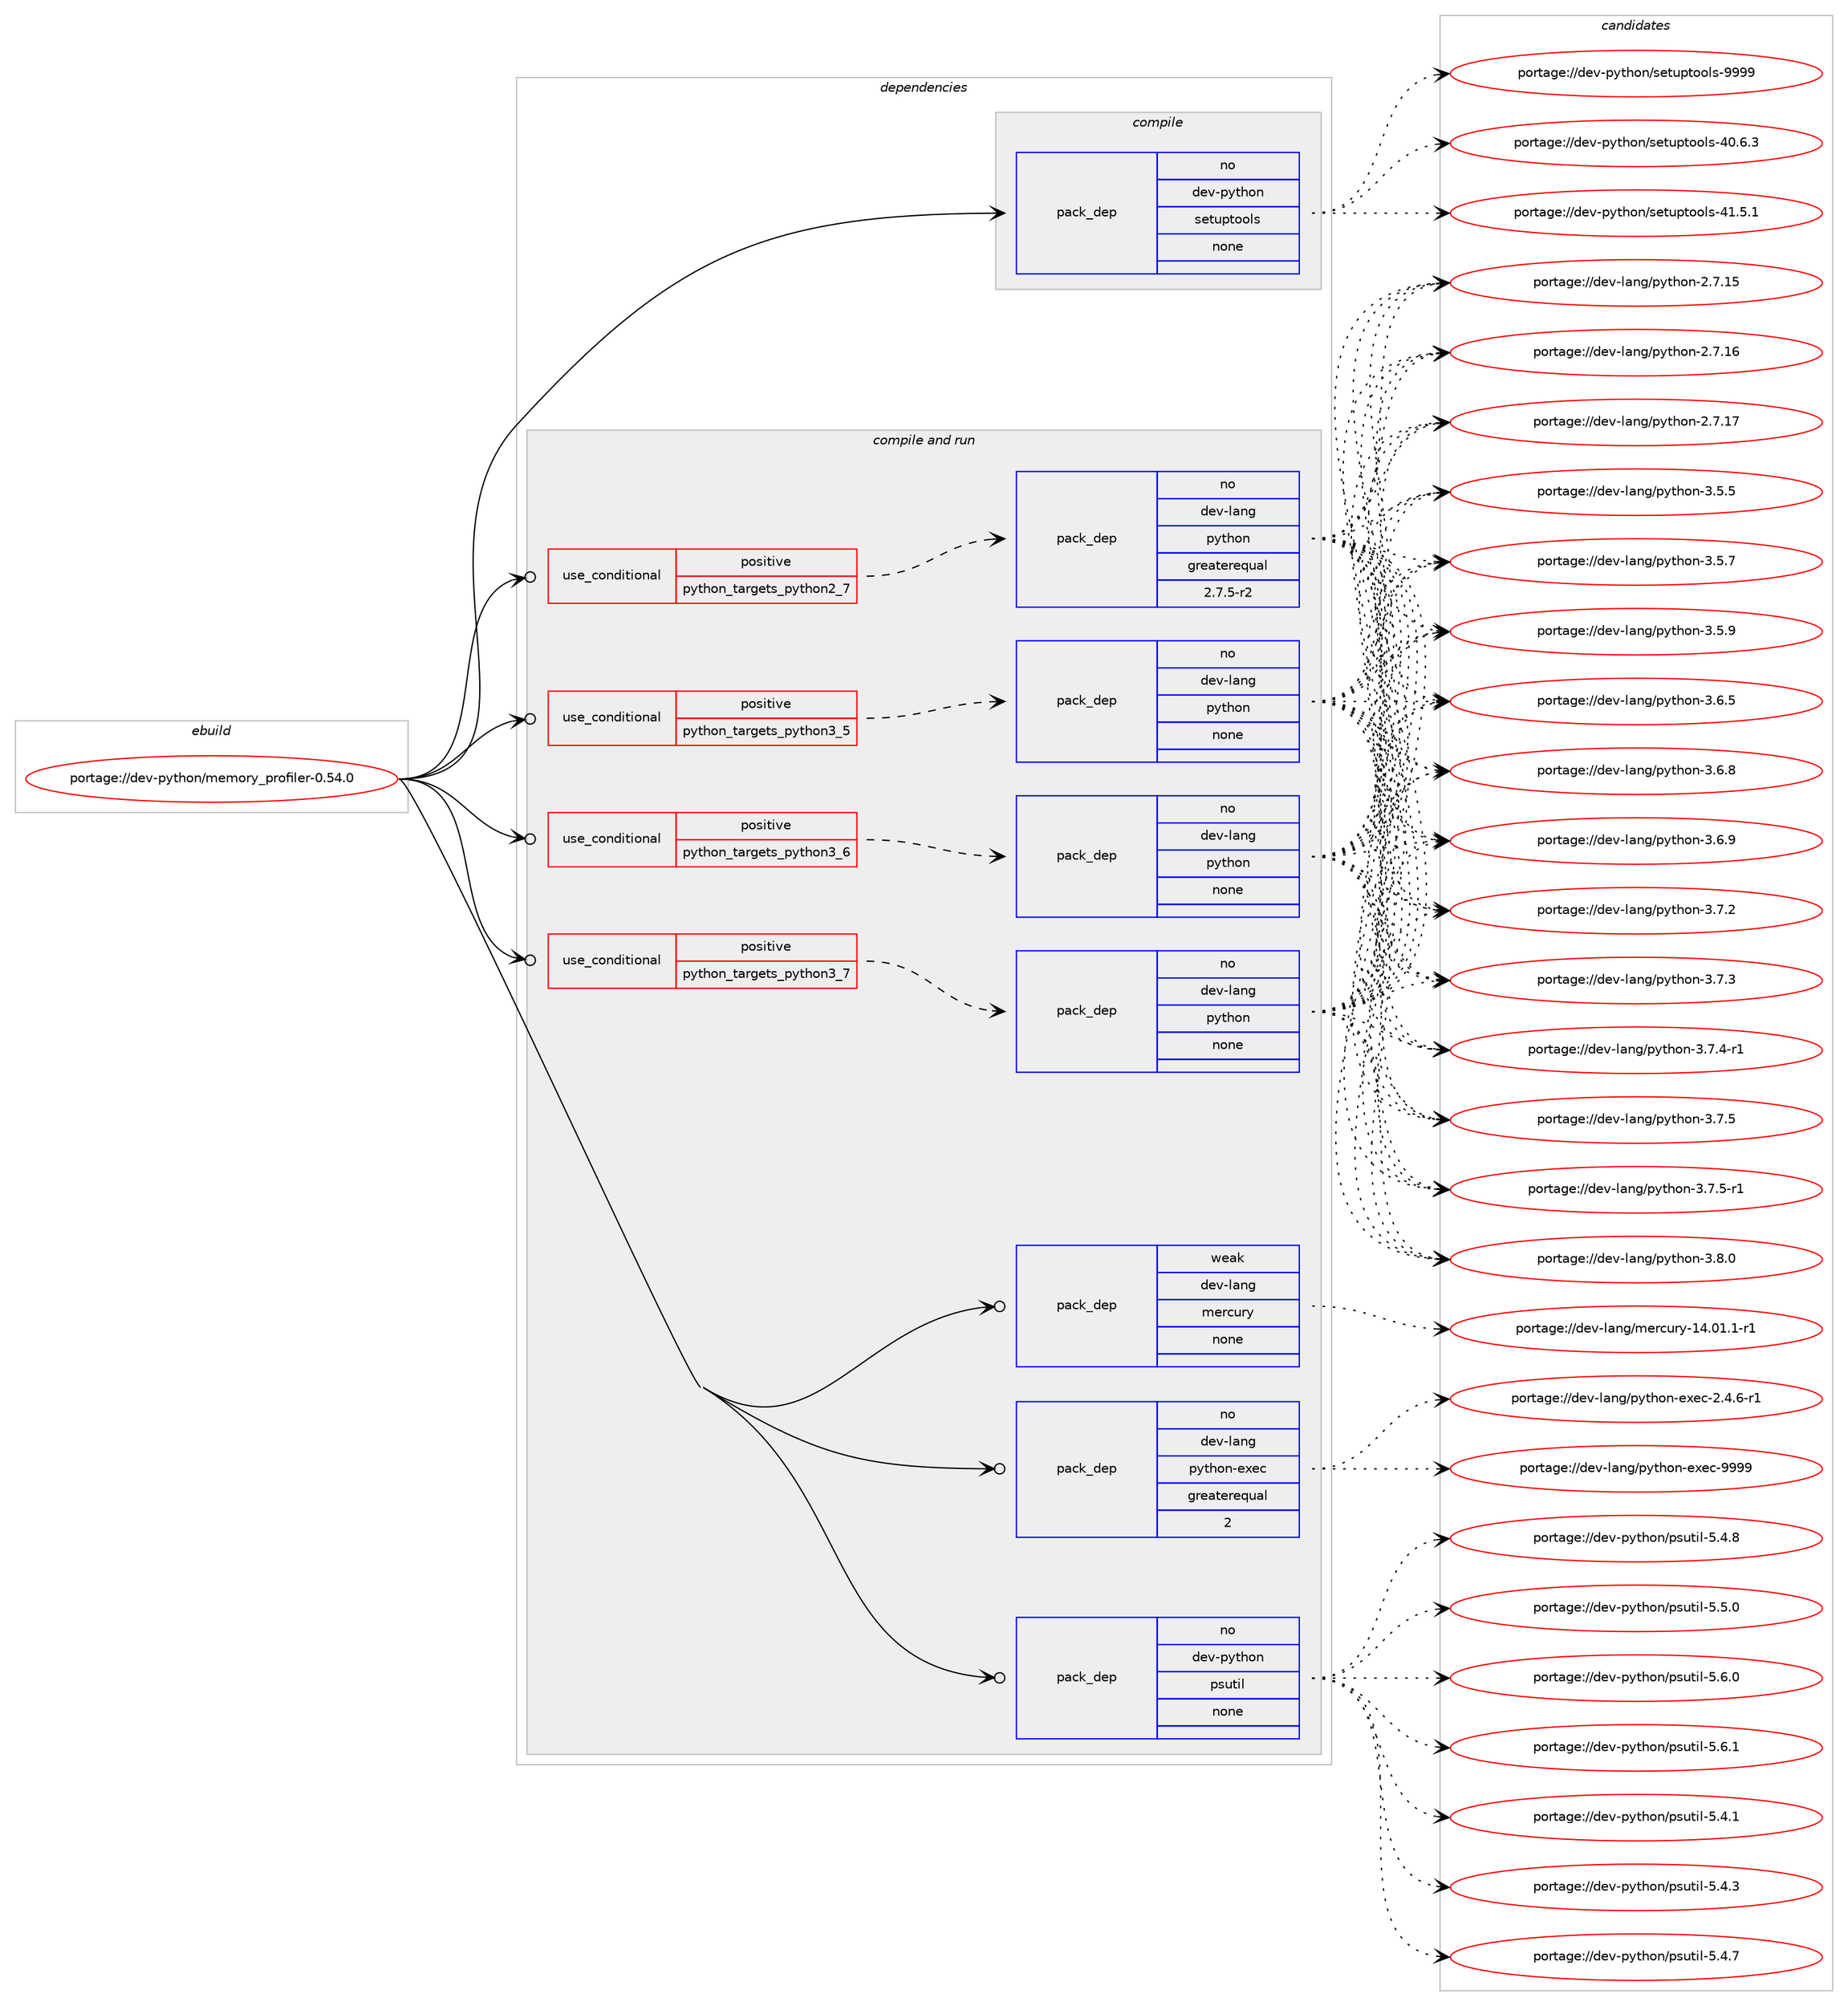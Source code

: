 digraph prolog {

# *************
# Graph options
# *************

newrank=true;
concentrate=true;
compound=true;
graph [rankdir=LR,fontname=Helvetica,fontsize=10,ranksep=1.5];#, ranksep=2.5, nodesep=0.2];
edge  [arrowhead=vee];
node  [fontname=Helvetica,fontsize=10];

# **********
# The ebuild
# **********

subgraph cluster_leftcol {
color=gray;
rank=same;
label=<<i>ebuild</i>>;
id [label="portage://dev-python/memory_profiler-0.54.0", color=red, width=4, href="../dev-python/memory_profiler-0.54.0.svg"];
}

# ****************
# The dependencies
# ****************

subgraph cluster_midcol {
color=gray;
label=<<i>dependencies</i>>;
subgraph cluster_compile {
fillcolor="#eeeeee";
style=filled;
label=<<i>compile</i>>;
subgraph pack114260 {
dependency149310 [label=<<TABLE BORDER="0" CELLBORDER="1" CELLSPACING="0" CELLPADDING="4" WIDTH="220"><TR><TD ROWSPAN="6" CELLPADDING="30">pack_dep</TD></TR><TR><TD WIDTH="110">no</TD></TR><TR><TD>dev-python</TD></TR><TR><TD>setuptools</TD></TR><TR><TD>none</TD></TR><TR><TD></TD></TR></TABLE>>, shape=none, color=blue];
}
id:e -> dependency149310:w [weight=20,style="solid",arrowhead="vee"];
}
subgraph cluster_compileandrun {
fillcolor="#eeeeee";
style=filled;
label=<<i>compile and run</i>>;
subgraph cond31724 {
dependency149311 [label=<<TABLE BORDER="0" CELLBORDER="1" CELLSPACING="0" CELLPADDING="4"><TR><TD ROWSPAN="3" CELLPADDING="10">use_conditional</TD></TR><TR><TD>positive</TD></TR><TR><TD>python_targets_python2_7</TD></TR></TABLE>>, shape=none, color=red];
subgraph pack114261 {
dependency149312 [label=<<TABLE BORDER="0" CELLBORDER="1" CELLSPACING="0" CELLPADDING="4" WIDTH="220"><TR><TD ROWSPAN="6" CELLPADDING="30">pack_dep</TD></TR><TR><TD WIDTH="110">no</TD></TR><TR><TD>dev-lang</TD></TR><TR><TD>python</TD></TR><TR><TD>greaterequal</TD></TR><TR><TD>2.7.5-r2</TD></TR></TABLE>>, shape=none, color=blue];
}
dependency149311:e -> dependency149312:w [weight=20,style="dashed",arrowhead="vee"];
}
id:e -> dependency149311:w [weight=20,style="solid",arrowhead="odotvee"];
subgraph cond31725 {
dependency149313 [label=<<TABLE BORDER="0" CELLBORDER="1" CELLSPACING="0" CELLPADDING="4"><TR><TD ROWSPAN="3" CELLPADDING="10">use_conditional</TD></TR><TR><TD>positive</TD></TR><TR><TD>python_targets_python3_5</TD></TR></TABLE>>, shape=none, color=red];
subgraph pack114262 {
dependency149314 [label=<<TABLE BORDER="0" CELLBORDER="1" CELLSPACING="0" CELLPADDING="4" WIDTH="220"><TR><TD ROWSPAN="6" CELLPADDING="30">pack_dep</TD></TR><TR><TD WIDTH="110">no</TD></TR><TR><TD>dev-lang</TD></TR><TR><TD>python</TD></TR><TR><TD>none</TD></TR><TR><TD></TD></TR></TABLE>>, shape=none, color=blue];
}
dependency149313:e -> dependency149314:w [weight=20,style="dashed",arrowhead="vee"];
}
id:e -> dependency149313:w [weight=20,style="solid",arrowhead="odotvee"];
subgraph cond31726 {
dependency149315 [label=<<TABLE BORDER="0" CELLBORDER="1" CELLSPACING="0" CELLPADDING="4"><TR><TD ROWSPAN="3" CELLPADDING="10">use_conditional</TD></TR><TR><TD>positive</TD></TR><TR><TD>python_targets_python3_6</TD></TR></TABLE>>, shape=none, color=red];
subgraph pack114263 {
dependency149316 [label=<<TABLE BORDER="0" CELLBORDER="1" CELLSPACING="0" CELLPADDING="4" WIDTH="220"><TR><TD ROWSPAN="6" CELLPADDING="30">pack_dep</TD></TR><TR><TD WIDTH="110">no</TD></TR><TR><TD>dev-lang</TD></TR><TR><TD>python</TD></TR><TR><TD>none</TD></TR><TR><TD></TD></TR></TABLE>>, shape=none, color=blue];
}
dependency149315:e -> dependency149316:w [weight=20,style="dashed",arrowhead="vee"];
}
id:e -> dependency149315:w [weight=20,style="solid",arrowhead="odotvee"];
subgraph cond31727 {
dependency149317 [label=<<TABLE BORDER="0" CELLBORDER="1" CELLSPACING="0" CELLPADDING="4"><TR><TD ROWSPAN="3" CELLPADDING="10">use_conditional</TD></TR><TR><TD>positive</TD></TR><TR><TD>python_targets_python3_7</TD></TR></TABLE>>, shape=none, color=red];
subgraph pack114264 {
dependency149318 [label=<<TABLE BORDER="0" CELLBORDER="1" CELLSPACING="0" CELLPADDING="4" WIDTH="220"><TR><TD ROWSPAN="6" CELLPADDING="30">pack_dep</TD></TR><TR><TD WIDTH="110">no</TD></TR><TR><TD>dev-lang</TD></TR><TR><TD>python</TD></TR><TR><TD>none</TD></TR><TR><TD></TD></TR></TABLE>>, shape=none, color=blue];
}
dependency149317:e -> dependency149318:w [weight=20,style="dashed",arrowhead="vee"];
}
id:e -> dependency149317:w [weight=20,style="solid",arrowhead="odotvee"];
subgraph pack114265 {
dependency149319 [label=<<TABLE BORDER="0" CELLBORDER="1" CELLSPACING="0" CELLPADDING="4" WIDTH="220"><TR><TD ROWSPAN="6" CELLPADDING="30">pack_dep</TD></TR><TR><TD WIDTH="110">no</TD></TR><TR><TD>dev-lang</TD></TR><TR><TD>python-exec</TD></TR><TR><TD>greaterequal</TD></TR><TR><TD>2</TD></TR></TABLE>>, shape=none, color=blue];
}
id:e -> dependency149319:w [weight=20,style="solid",arrowhead="odotvee"];
subgraph pack114266 {
dependency149320 [label=<<TABLE BORDER="0" CELLBORDER="1" CELLSPACING="0" CELLPADDING="4" WIDTH="220"><TR><TD ROWSPAN="6" CELLPADDING="30">pack_dep</TD></TR><TR><TD WIDTH="110">no</TD></TR><TR><TD>dev-python</TD></TR><TR><TD>psutil</TD></TR><TR><TD>none</TD></TR><TR><TD></TD></TR></TABLE>>, shape=none, color=blue];
}
id:e -> dependency149320:w [weight=20,style="solid",arrowhead="odotvee"];
subgraph pack114267 {
dependency149321 [label=<<TABLE BORDER="0" CELLBORDER="1" CELLSPACING="0" CELLPADDING="4" WIDTH="220"><TR><TD ROWSPAN="6" CELLPADDING="30">pack_dep</TD></TR><TR><TD WIDTH="110">weak</TD></TR><TR><TD>dev-lang</TD></TR><TR><TD>mercury</TD></TR><TR><TD>none</TD></TR><TR><TD></TD></TR></TABLE>>, shape=none, color=blue];
}
id:e -> dependency149321:w [weight=20,style="solid",arrowhead="odotvee"];
}
subgraph cluster_run {
fillcolor="#eeeeee";
style=filled;
label=<<i>run</i>>;
}
}

# **************
# The candidates
# **************

subgraph cluster_choices {
rank=same;
color=gray;
label=<<i>candidates</i>>;

subgraph choice114260 {
color=black;
nodesep=1;
choiceportage100101118451121211161041111104711510111611711211611111110811545524846544651 [label="portage://dev-python/setuptools-40.6.3", color=red, width=4,href="../dev-python/setuptools-40.6.3.svg"];
choiceportage100101118451121211161041111104711510111611711211611111110811545524946534649 [label="portage://dev-python/setuptools-41.5.1", color=red, width=4,href="../dev-python/setuptools-41.5.1.svg"];
choiceportage10010111845112121116104111110471151011161171121161111111081154557575757 [label="portage://dev-python/setuptools-9999", color=red, width=4,href="../dev-python/setuptools-9999.svg"];
dependency149310:e -> choiceportage100101118451121211161041111104711510111611711211611111110811545524846544651:w [style=dotted,weight="100"];
dependency149310:e -> choiceportage100101118451121211161041111104711510111611711211611111110811545524946534649:w [style=dotted,weight="100"];
dependency149310:e -> choiceportage10010111845112121116104111110471151011161171121161111111081154557575757:w [style=dotted,weight="100"];
}
subgraph choice114261 {
color=black;
nodesep=1;
choiceportage10010111845108971101034711212111610411111045504655464953 [label="portage://dev-lang/python-2.7.15", color=red, width=4,href="../dev-lang/python-2.7.15.svg"];
choiceportage10010111845108971101034711212111610411111045504655464954 [label="portage://dev-lang/python-2.7.16", color=red, width=4,href="../dev-lang/python-2.7.16.svg"];
choiceportage10010111845108971101034711212111610411111045504655464955 [label="portage://dev-lang/python-2.7.17", color=red, width=4,href="../dev-lang/python-2.7.17.svg"];
choiceportage100101118451089711010347112121116104111110455146534653 [label="portage://dev-lang/python-3.5.5", color=red, width=4,href="../dev-lang/python-3.5.5.svg"];
choiceportage100101118451089711010347112121116104111110455146534655 [label="portage://dev-lang/python-3.5.7", color=red, width=4,href="../dev-lang/python-3.5.7.svg"];
choiceportage100101118451089711010347112121116104111110455146534657 [label="portage://dev-lang/python-3.5.9", color=red, width=4,href="../dev-lang/python-3.5.9.svg"];
choiceportage100101118451089711010347112121116104111110455146544653 [label="portage://dev-lang/python-3.6.5", color=red, width=4,href="../dev-lang/python-3.6.5.svg"];
choiceportage100101118451089711010347112121116104111110455146544656 [label="portage://dev-lang/python-3.6.8", color=red, width=4,href="../dev-lang/python-3.6.8.svg"];
choiceportage100101118451089711010347112121116104111110455146544657 [label="portage://dev-lang/python-3.6.9", color=red, width=4,href="../dev-lang/python-3.6.9.svg"];
choiceportage100101118451089711010347112121116104111110455146554650 [label="portage://dev-lang/python-3.7.2", color=red, width=4,href="../dev-lang/python-3.7.2.svg"];
choiceportage100101118451089711010347112121116104111110455146554651 [label="portage://dev-lang/python-3.7.3", color=red, width=4,href="../dev-lang/python-3.7.3.svg"];
choiceportage1001011184510897110103471121211161041111104551465546524511449 [label="portage://dev-lang/python-3.7.4-r1", color=red, width=4,href="../dev-lang/python-3.7.4-r1.svg"];
choiceportage100101118451089711010347112121116104111110455146554653 [label="portage://dev-lang/python-3.7.5", color=red, width=4,href="../dev-lang/python-3.7.5.svg"];
choiceportage1001011184510897110103471121211161041111104551465546534511449 [label="portage://dev-lang/python-3.7.5-r1", color=red, width=4,href="../dev-lang/python-3.7.5-r1.svg"];
choiceportage100101118451089711010347112121116104111110455146564648 [label="portage://dev-lang/python-3.8.0", color=red, width=4,href="../dev-lang/python-3.8.0.svg"];
dependency149312:e -> choiceportage10010111845108971101034711212111610411111045504655464953:w [style=dotted,weight="100"];
dependency149312:e -> choiceportage10010111845108971101034711212111610411111045504655464954:w [style=dotted,weight="100"];
dependency149312:e -> choiceportage10010111845108971101034711212111610411111045504655464955:w [style=dotted,weight="100"];
dependency149312:e -> choiceportage100101118451089711010347112121116104111110455146534653:w [style=dotted,weight="100"];
dependency149312:e -> choiceportage100101118451089711010347112121116104111110455146534655:w [style=dotted,weight="100"];
dependency149312:e -> choiceportage100101118451089711010347112121116104111110455146534657:w [style=dotted,weight="100"];
dependency149312:e -> choiceportage100101118451089711010347112121116104111110455146544653:w [style=dotted,weight="100"];
dependency149312:e -> choiceportage100101118451089711010347112121116104111110455146544656:w [style=dotted,weight="100"];
dependency149312:e -> choiceportage100101118451089711010347112121116104111110455146544657:w [style=dotted,weight="100"];
dependency149312:e -> choiceportage100101118451089711010347112121116104111110455146554650:w [style=dotted,weight="100"];
dependency149312:e -> choiceportage100101118451089711010347112121116104111110455146554651:w [style=dotted,weight="100"];
dependency149312:e -> choiceportage1001011184510897110103471121211161041111104551465546524511449:w [style=dotted,weight="100"];
dependency149312:e -> choiceportage100101118451089711010347112121116104111110455146554653:w [style=dotted,weight="100"];
dependency149312:e -> choiceportage1001011184510897110103471121211161041111104551465546534511449:w [style=dotted,weight="100"];
dependency149312:e -> choiceportage100101118451089711010347112121116104111110455146564648:w [style=dotted,weight="100"];
}
subgraph choice114262 {
color=black;
nodesep=1;
choiceportage10010111845108971101034711212111610411111045504655464953 [label="portage://dev-lang/python-2.7.15", color=red, width=4,href="../dev-lang/python-2.7.15.svg"];
choiceportage10010111845108971101034711212111610411111045504655464954 [label="portage://dev-lang/python-2.7.16", color=red, width=4,href="../dev-lang/python-2.7.16.svg"];
choiceportage10010111845108971101034711212111610411111045504655464955 [label="portage://dev-lang/python-2.7.17", color=red, width=4,href="../dev-lang/python-2.7.17.svg"];
choiceportage100101118451089711010347112121116104111110455146534653 [label="portage://dev-lang/python-3.5.5", color=red, width=4,href="../dev-lang/python-3.5.5.svg"];
choiceportage100101118451089711010347112121116104111110455146534655 [label="portage://dev-lang/python-3.5.7", color=red, width=4,href="../dev-lang/python-3.5.7.svg"];
choiceportage100101118451089711010347112121116104111110455146534657 [label="portage://dev-lang/python-3.5.9", color=red, width=4,href="../dev-lang/python-3.5.9.svg"];
choiceportage100101118451089711010347112121116104111110455146544653 [label="portage://dev-lang/python-3.6.5", color=red, width=4,href="../dev-lang/python-3.6.5.svg"];
choiceportage100101118451089711010347112121116104111110455146544656 [label="portage://dev-lang/python-3.6.8", color=red, width=4,href="../dev-lang/python-3.6.8.svg"];
choiceportage100101118451089711010347112121116104111110455146544657 [label="portage://dev-lang/python-3.6.9", color=red, width=4,href="../dev-lang/python-3.6.9.svg"];
choiceportage100101118451089711010347112121116104111110455146554650 [label="portage://dev-lang/python-3.7.2", color=red, width=4,href="../dev-lang/python-3.7.2.svg"];
choiceportage100101118451089711010347112121116104111110455146554651 [label="portage://dev-lang/python-3.7.3", color=red, width=4,href="../dev-lang/python-3.7.3.svg"];
choiceportage1001011184510897110103471121211161041111104551465546524511449 [label="portage://dev-lang/python-3.7.4-r1", color=red, width=4,href="../dev-lang/python-3.7.4-r1.svg"];
choiceportage100101118451089711010347112121116104111110455146554653 [label="portage://dev-lang/python-3.7.5", color=red, width=4,href="../dev-lang/python-3.7.5.svg"];
choiceportage1001011184510897110103471121211161041111104551465546534511449 [label="portage://dev-lang/python-3.7.5-r1", color=red, width=4,href="../dev-lang/python-3.7.5-r1.svg"];
choiceportage100101118451089711010347112121116104111110455146564648 [label="portage://dev-lang/python-3.8.0", color=red, width=4,href="../dev-lang/python-3.8.0.svg"];
dependency149314:e -> choiceportage10010111845108971101034711212111610411111045504655464953:w [style=dotted,weight="100"];
dependency149314:e -> choiceportage10010111845108971101034711212111610411111045504655464954:w [style=dotted,weight="100"];
dependency149314:e -> choiceportage10010111845108971101034711212111610411111045504655464955:w [style=dotted,weight="100"];
dependency149314:e -> choiceportage100101118451089711010347112121116104111110455146534653:w [style=dotted,weight="100"];
dependency149314:e -> choiceportage100101118451089711010347112121116104111110455146534655:w [style=dotted,weight="100"];
dependency149314:e -> choiceportage100101118451089711010347112121116104111110455146534657:w [style=dotted,weight="100"];
dependency149314:e -> choiceportage100101118451089711010347112121116104111110455146544653:w [style=dotted,weight="100"];
dependency149314:e -> choiceportage100101118451089711010347112121116104111110455146544656:w [style=dotted,weight="100"];
dependency149314:e -> choiceportage100101118451089711010347112121116104111110455146544657:w [style=dotted,weight="100"];
dependency149314:e -> choiceportage100101118451089711010347112121116104111110455146554650:w [style=dotted,weight="100"];
dependency149314:e -> choiceportage100101118451089711010347112121116104111110455146554651:w [style=dotted,weight="100"];
dependency149314:e -> choiceportage1001011184510897110103471121211161041111104551465546524511449:w [style=dotted,weight="100"];
dependency149314:e -> choiceportage100101118451089711010347112121116104111110455146554653:w [style=dotted,weight="100"];
dependency149314:e -> choiceportage1001011184510897110103471121211161041111104551465546534511449:w [style=dotted,weight="100"];
dependency149314:e -> choiceportage100101118451089711010347112121116104111110455146564648:w [style=dotted,weight="100"];
}
subgraph choice114263 {
color=black;
nodesep=1;
choiceportage10010111845108971101034711212111610411111045504655464953 [label="portage://dev-lang/python-2.7.15", color=red, width=4,href="../dev-lang/python-2.7.15.svg"];
choiceportage10010111845108971101034711212111610411111045504655464954 [label="portage://dev-lang/python-2.7.16", color=red, width=4,href="../dev-lang/python-2.7.16.svg"];
choiceportage10010111845108971101034711212111610411111045504655464955 [label="portage://dev-lang/python-2.7.17", color=red, width=4,href="../dev-lang/python-2.7.17.svg"];
choiceportage100101118451089711010347112121116104111110455146534653 [label="portage://dev-lang/python-3.5.5", color=red, width=4,href="../dev-lang/python-3.5.5.svg"];
choiceportage100101118451089711010347112121116104111110455146534655 [label="portage://dev-lang/python-3.5.7", color=red, width=4,href="../dev-lang/python-3.5.7.svg"];
choiceportage100101118451089711010347112121116104111110455146534657 [label="portage://dev-lang/python-3.5.9", color=red, width=4,href="../dev-lang/python-3.5.9.svg"];
choiceportage100101118451089711010347112121116104111110455146544653 [label="portage://dev-lang/python-3.6.5", color=red, width=4,href="../dev-lang/python-3.6.5.svg"];
choiceportage100101118451089711010347112121116104111110455146544656 [label="portage://dev-lang/python-3.6.8", color=red, width=4,href="../dev-lang/python-3.6.8.svg"];
choiceportage100101118451089711010347112121116104111110455146544657 [label="portage://dev-lang/python-3.6.9", color=red, width=4,href="../dev-lang/python-3.6.9.svg"];
choiceportage100101118451089711010347112121116104111110455146554650 [label="portage://dev-lang/python-3.7.2", color=red, width=4,href="../dev-lang/python-3.7.2.svg"];
choiceportage100101118451089711010347112121116104111110455146554651 [label="portage://dev-lang/python-3.7.3", color=red, width=4,href="../dev-lang/python-3.7.3.svg"];
choiceportage1001011184510897110103471121211161041111104551465546524511449 [label="portage://dev-lang/python-3.7.4-r1", color=red, width=4,href="../dev-lang/python-3.7.4-r1.svg"];
choiceportage100101118451089711010347112121116104111110455146554653 [label="portage://dev-lang/python-3.7.5", color=red, width=4,href="../dev-lang/python-3.7.5.svg"];
choiceportage1001011184510897110103471121211161041111104551465546534511449 [label="portage://dev-lang/python-3.7.5-r1", color=red, width=4,href="../dev-lang/python-3.7.5-r1.svg"];
choiceportage100101118451089711010347112121116104111110455146564648 [label="portage://dev-lang/python-3.8.0", color=red, width=4,href="../dev-lang/python-3.8.0.svg"];
dependency149316:e -> choiceportage10010111845108971101034711212111610411111045504655464953:w [style=dotted,weight="100"];
dependency149316:e -> choiceportage10010111845108971101034711212111610411111045504655464954:w [style=dotted,weight="100"];
dependency149316:e -> choiceportage10010111845108971101034711212111610411111045504655464955:w [style=dotted,weight="100"];
dependency149316:e -> choiceportage100101118451089711010347112121116104111110455146534653:w [style=dotted,weight="100"];
dependency149316:e -> choiceportage100101118451089711010347112121116104111110455146534655:w [style=dotted,weight="100"];
dependency149316:e -> choiceportage100101118451089711010347112121116104111110455146534657:w [style=dotted,weight="100"];
dependency149316:e -> choiceportage100101118451089711010347112121116104111110455146544653:w [style=dotted,weight="100"];
dependency149316:e -> choiceportage100101118451089711010347112121116104111110455146544656:w [style=dotted,weight="100"];
dependency149316:e -> choiceportage100101118451089711010347112121116104111110455146544657:w [style=dotted,weight="100"];
dependency149316:e -> choiceportage100101118451089711010347112121116104111110455146554650:w [style=dotted,weight="100"];
dependency149316:e -> choiceportage100101118451089711010347112121116104111110455146554651:w [style=dotted,weight="100"];
dependency149316:e -> choiceportage1001011184510897110103471121211161041111104551465546524511449:w [style=dotted,weight="100"];
dependency149316:e -> choiceportage100101118451089711010347112121116104111110455146554653:w [style=dotted,weight="100"];
dependency149316:e -> choiceportage1001011184510897110103471121211161041111104551465546534511449:w [style=dotted,weight="100"];
dependency149316:e -> choiceportage100101118451089711010347112121116104111110455146564648:w [style=dotted,weight="100"];
}
subgraph choice114264 {
color=black;
nodesep=1;
choiceportage10010111845108971101034711212111610411111045504655464953 [label="portage://dev-lang/python-2.7.15", color=red, width=4,href="../dev-lang/python-2.7.15.svg"];
choiceportage10010111845108971101034711212111610411111045504655464954 [label="portage://dev-lang/python-2.7.16", color=red, width=4,href="../dev-lang/python-2.7.16.svg"];
choiceportage10010111845108971101034711212111610411111045504655464955 [label="portage://dev-lang/python-2.7.17", color=red, width=4,href="../dev-lang/python-2.7.17.svg"];
choiceportage100101118451089711010347112121116104111110455146534653 [label="portage://dev-lang/python-3.5.5", color=red, width=4,href="../dev-lang/python-3.5.5.svg"];
choiceportage100101118451089711010347112121116104111110455146534655 [label="portage://dev-lang/python-3.5.7", color=red, width=4,href="../dev-lang/python-3.5.7.svg"];
choiceportage100101118451089711010347112121116104111110455146534657 [label="portage://dev-lang/python-3.5.9", color=red, width=4,href="../dev-lang/python-3.5.9.svg"];
choiceportage100101118451089711010347112121116104111110455146544653 [label="portage://dev-lang/python-3.6.5", color=red, width=4,href="../dev-lang/python-3.6.5.svg"];
choiceportage100101118451089711010347112121116104111110455146544656 [label="portage://dev-lang/python-3.6.8", color=red, width=4,href="../dev-lang/python-3.6.8.svg"];
choiceportage100101118451089711010347112121116104111110455146544657 [label="portage://dev-lang/python-3.6.9", color=red, width=4,href="../dev-lang/python-3.6.9.svg"];
choiceportage100101118451089711010347112121116104111110455146554650 [label="portage://dev-lang/python-3.7.2", color=red, width=4,href="../dev-lang/python-3.7.2.svg"];
choiceportage100101118451089711010347112121116104111110455146554651 [label="portage://dev-lang/python-3.7.3", color=red, width=4,href="../dev-lang/python-3.7.3.svg"];
choiceportage1001011184510897110103471121211161041111104551465546524511449 [label="portage://dev-lang/python-3.7.4-r1", color=red, width=4,href="../dev-lang/python-3.7.4-r1.svg"];
choiceportage100101118451089711010347112121116104111110455146554653 [label="portage://dev-lang/python-3.7.5", color=red, width=4,href="../dev-lang/python-3.7.5.svg"];
choiceportage1001011184510897110103471121211161041111104551465546534511449 [label="portage://dev-lang/python-3.7.5-r1", color=red, width=4,href="../dev-lang/python-3.7.5-r1.svg"];
choiceportage100101118451089711010347112121116104111110455146564648 [label="portage://dev-lang/python-3.8.0", color=red, width=4,href="../dev-lang/python-3.8.0.svg"];
dependency149318:e -> choiceportage10010111845108971101034711212111610411111045504655464953:w [style=dotted,weight="100"];
dependency149318:e -> choiceportage10010111845108971101034711212111610411111045504655464954:w [style=dotted,weight="100"];
dependency149318:e -> choiceportage10010111845108971101034711212111610411111045504655464955:w [style=dotted,weight="100"];
dependency149318:e -> choiceportage100101118451089711010347112121116104111110455146534653:w [style=dotted,weight="100"];
dependency149318:e -> choiceportage100101118451089711010347112121116104111110455146534655:w [style=dotted,weight="100"];
dependency149318:e -> choiceportage100101118451089711010347112121116104111110455146534657:w [style=dotted,weight="100"];
dependency149318:e -> choiceportage100101118451089711010347112121116104111110455146544653:w [style=dotted,weight="100"];
dependency149318:e -> choiceportage100101118451089711010347112121116104111110455146544656:w [style=dotted,weight="100"];
dependency149318:e -> choiceportage100101118451089711010347112121116104111110455146544657:w [style=dotted,weight="100"];
dependency149318:e -> choiceportage100101118451089711010347112121116104111110455146554650:w [style=dotted,weight="100"];
dependency149318:e -> choiceportage100101118451089711010347112121116104111110455146554651:w [style=dotted,weight="100"];
dependency149318:e -> choiceportage1001011184510897110103471121211161041111104551465546524511449:w [style=dotted,weight="100"];
dependency149318:e -> choiceportage100101118451089711010347112121116104111110455146554653:w [style=dotted,weight="100"];
dependency149318:e -> choiceportage1001011184510897110103471121211161041111104551465546534511449:w [style=dotted,weight="100"];
dependency149318:e -> choiceportage100101118451089711010347112121116104111110455146564648:w [style=dotted,weight="100"];
}
subgraph choice114265 {
color=black;
nodesep=1;
choiceportage10010111845108971101034711212111610411111045101120101994550465246544511449 [label="portage://dev-lang/python-exec-2.4.6-r1", color=red, width=4,href="../dev-lang/python-exec-2.4.6-r1.svg"];
choiceportage10010111845108971101034711212111610411111045101120101994557575757 [label="portage://dev-lang/python-exec-9999", color=red, width=4,href="../dev-lang/python-exec-9999.svg"];
dependency149319:e -> choiceportage10010111845108971101034711212111610411111045101120101994550465246544511449:w [style=dotted,weight="100"];
dependency149319:e -> choiceportage10010111845108971101034711212111610411111045101120101994557575757:w [style=dotted,weight="100"];
}
subgraph choice114266 {
color=black;
nodesep=1;
choiceportage1001011184511212111610411111047112115117116105108455346524649 [label="portage://dev-python/psutil-5.4.1", color=red, width=4,href="../dev-python/psutil-5.4.1.svg"];
choiceportage1001011184511212111610411111047112115117116105108455346524651 [label="portage://dev-python/psutil-5.4.3", color=red, width=4,href="../dev-python/psutil-5.4.3.svg"];
choiceportage1001011184511212111610411111047112115117116105108455346524655 [label="portage://dev-python/psutil-5.4.7", color=red, width=4,href="../dev-python/psutil-5.4.7.svg"];
choiceportage1001011184511212111610411111047112115117116105108455346524656 [label="portage://dev-python/psutil-5.4.8", color=red, width=4,href="../dev-python/psutil-5.4.8.svg"];
choiceportage1001011184511212111610411111047112115117116105108455346534648 [label="portage://dev-python/psutil-5.5.0", color=red, width=4,href="../dev-python/psutil-5.5.0.svg"];
choiceportage1001011184511212111610411111047112115117116105108455346544648 [label="portage://dev-python/psutil-5.6.0", color=red, width=4,href="../dev-python/psutil-5.6.0.svg"];
choiceportage1001011184511212111610411111047112115117116105108455346544649 [label="portage://dev-python/psutil-5.6.1", color=red, width=4,href="../dev-python/psutil-5.6.1.svg"];
dependency149320:e -> choiceportage1001011184511212111610411111047112115117116105108455346524649:w [style=dotted,weight="100"];
dependency149320:e -> choiceportage1001011184511212111610411111047112115117116105108455346524651:w [style=dotted,weight="100"];
dependency149320:e -> choiceportage1001011184511212111610411111047112115117116105108455346524655:w [style=dotted,weight="100"];
dependency149320:e -> choiceportage1001011184511212111610411111047112115117116105108455346524656:w [style=dotted,weight="100"];
dependency149320:e -> choiceportage1001011184511212111610411111047112115117116105108455346534648:w [style=dotted,weight="100"];
dependency149320:e -> choiceportage1001011184511212111610411111047112115117116105108455346544648:w [style=dotted,weight="100"];
dependency149320:e -> choiceportage1001011184511212111610411111047112115117116105108455346544649:w [style=dotted,weight="100"];
}
subgraph choice114267 {
color=black;
nodesep=1;
choiceportage1001011184510897110103471091011149911711412145495246484946494511449 [label="portage://dev-lang/mercury-14.01.1-r1", color=red, width=4,href="../dev-lang/mercury-14.01.1-r1.svg"];
dependency149321:e -> choiceportage1001011184510897110103471091011149911711412145495246484946494511449:w [style=dotted,weight="100"];
}
}

}
